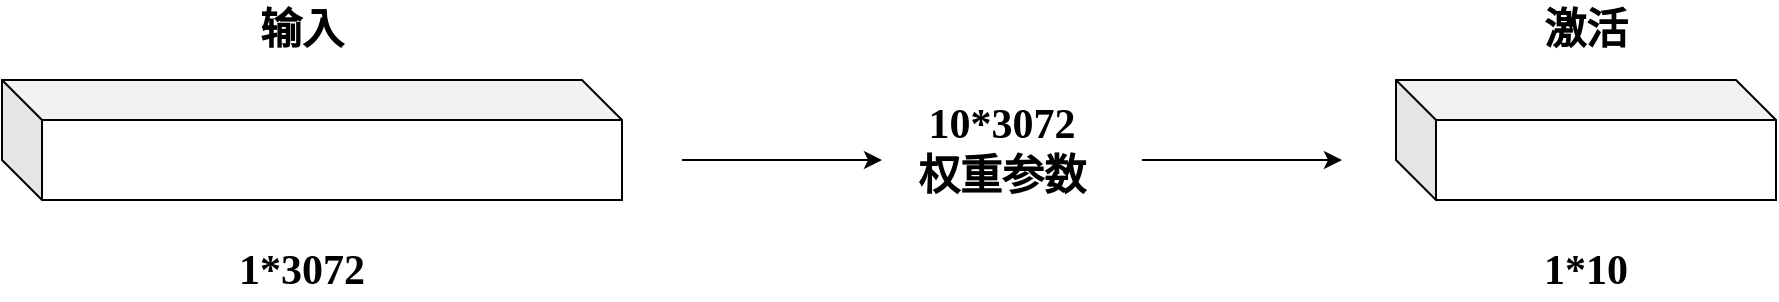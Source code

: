 <mxfile version="22.1.0" type="github">
  <diagram name="第 1 页" id="K5xU30rjlGO-MJlq2AiM">
    <mxGraphModel dx="1122" dy="761" grid="1" gridSize="10" guides="1" tooltips="1" connect="1" arrows="1" fold="1" page="1" pageScale="1" pageWidth="827" pageHeight="1169" math="0" shadow="0">
      <root>
        <mxCell id="0" />
        <mxCell id="1" parent="0" />
        <mxCell id="vInT36Yuy70QpPltNL4x-1" value="" style="shape=cube;whiteSpace=wrap;html=1;boundedLbl=1;backgroundOutline=1;darkOpacity=0.05;darkOpacity2=0.1;size=20;" vertex="1" parent="1">
          <mxGeometry x="130" y="260" width="310" height="60" as="geometry" />
        </mxCell>
        <mxCell id="vInT36Yuy70QpPltNL4x-2" value="" style="shape=cube;whiteSpace=wrap;html=1;boundedLbl=1;backgroundOutline=1;darkOpacity=0.05;darkOpacity2=0.1;size=20;" vertex="1" parent="1">
          <mxGeometry x="827" y="260" width="190" height="60" as="geometry" />
        </mxCell>
        <mxCell id="vInT36Yuy70QpPltNL4x-3" value="&lt;font style=&quot;font-size: 21px;&quot; face=&quot;Times New Roman&quot;&gt;&lt;b&gt;输入&lt;/b&gt;&lt;/font&gt;" style="text;html=1;strokeColor=none;fillColor=none;align=center;verticalAlign=middle;whiteSpace=wrap;rounded=0;" vertex="1" parent="1">
          <mxGeometry x="250" y="220" width="60" height="30" as="geometry" />
        </mxCell>
        <mxCell id="vInT36Yuy70QpPltNL4x-4" value="&lt;font face=&quot;Times New Roman&quot;&gt;&lt;span style=&quot;font-size: 21px;&quot;&gt;&lt;b&gt;激活&lt;/b&gt;&lt;/span&gt;&lt;/font&gt;" style="text;html=1;strokeColor=none;fillColor=none;align=center;verticalAlign=middle;whiteSpace=wrap;rounded=0;" vertex="1" parent="1">
          <mxGeometry x="892" y="220" width="60" height="30" as="geometry" />
        </mxCell>
        <mxCell id="vInT36Yuy70QpPltNL4x-5" value="&lt;font style=&quot;font-size: 21px;&quot; face=&quot;Times New Roman&quot;&gt;&lt;b&gt;1*3072&lt;/b&gt;&lt;/font&gt;" style="text;html=1;strokeColor=none;fillColor=none;align=center;verticalAlign=middle;whiteSpace=wrap;rounded=0;" vertex="1" parent="1">
          <mxGeometry x="250" y="340" width="60" height="30" as="geometry" />
        </mxCell>
        <mxCell id="vInT36Yuy70QpPltNL4x-6" value="&lt;font style=&quot;font-size: 21px;&quot; face=&quot;Times New Roman&quot;&gt;&lt;b&gt;1*10&lt;/b&gt;&lt;/font&gt;" style="text;html=1;strokeColor=none;fillColor=none;align=center;verticalAlign=middle;whiteSpace=wrap;rounded=0;" vertex="1" parent="1">
          <mxGeometry x="892" y="340" width="60" height="30" as="geometry" />
        </mxCell>
        <mxCell id="vInT36Yuy70QpPltNL4x-7" value="" style="endArrow=classic;html=1;rounded=0;" edge="1" parent="1">
          <mxGeometry width="50" height="50" relative="1" as="geometry">
            <mxPoint x="470" y="300" as="sourcePoint" />
            <mxPoint x="570" y="300" as="targetPoint" />
          </mxGeometry>
        </mxCell>
        <mxCell id="vInT36Yuy70QpPltNL4x-8" value="&lt;font face=&quot;Times New Roman&quot; style=&quot;font-size: 21px;&quot;&gt;&lt;b&gt;10*3072&lt;br&gt;权重参数&lt;br&gt;&lt;/b&gt;&lt;/font&gt;" style="text;html=1;strokeColor=none;fillColor=none;align=center;verticalAlign=middle;whiteSpace=wrap;rounded=0;" vertex="1" parent="1">
          <mxGeometry x="580" y="280" width="100" height="30" as="geometry" />
        </mxCell>
        <mxCell id="vInT36Yuy70QpPltNL4x-9" value="" style="endArrow=classic;html=1;rounded=0;" edge="1" parent="1">
          <mxGeometry width="50" height="50" relative="1" as="geometry">
            <mxPoint x="700" y="300" as="sourcePoint" />
            <mxPoint x="800" y="300" as="targetPoint" />
          </mxGeometry>
        </mxCell>
      </root>
    </mxGraphModel>
  </diagram>
</mxfile>
